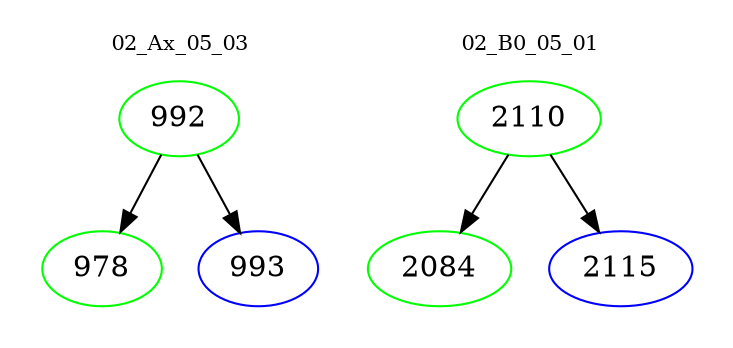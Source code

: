 digraph{
subgraph cluster_0 {
color = white
label = "02_Ax_05_03";
fontsize=10;
T0_992 [label="992", color="green"]
T0_992 -> T0_978 [color="black"]
T0_978 [label="978", color="green"]
T0_992 -> T0_993 [color="black"]
T0_993 [label="993", color="blue"]
}
subgraph cluster_1 {
color = white
label = "02_B0_05_01";
fontsize=10;
T1_2110 [label="2110", color="green"]
T1_2110 -> T1_2084 [color="black"]
T1_2084 [label="2084", color="green"]
T1_2110 -> T1_2115 [color="black"]
T1_2115 [label="2115", color="blue"]
}
}
